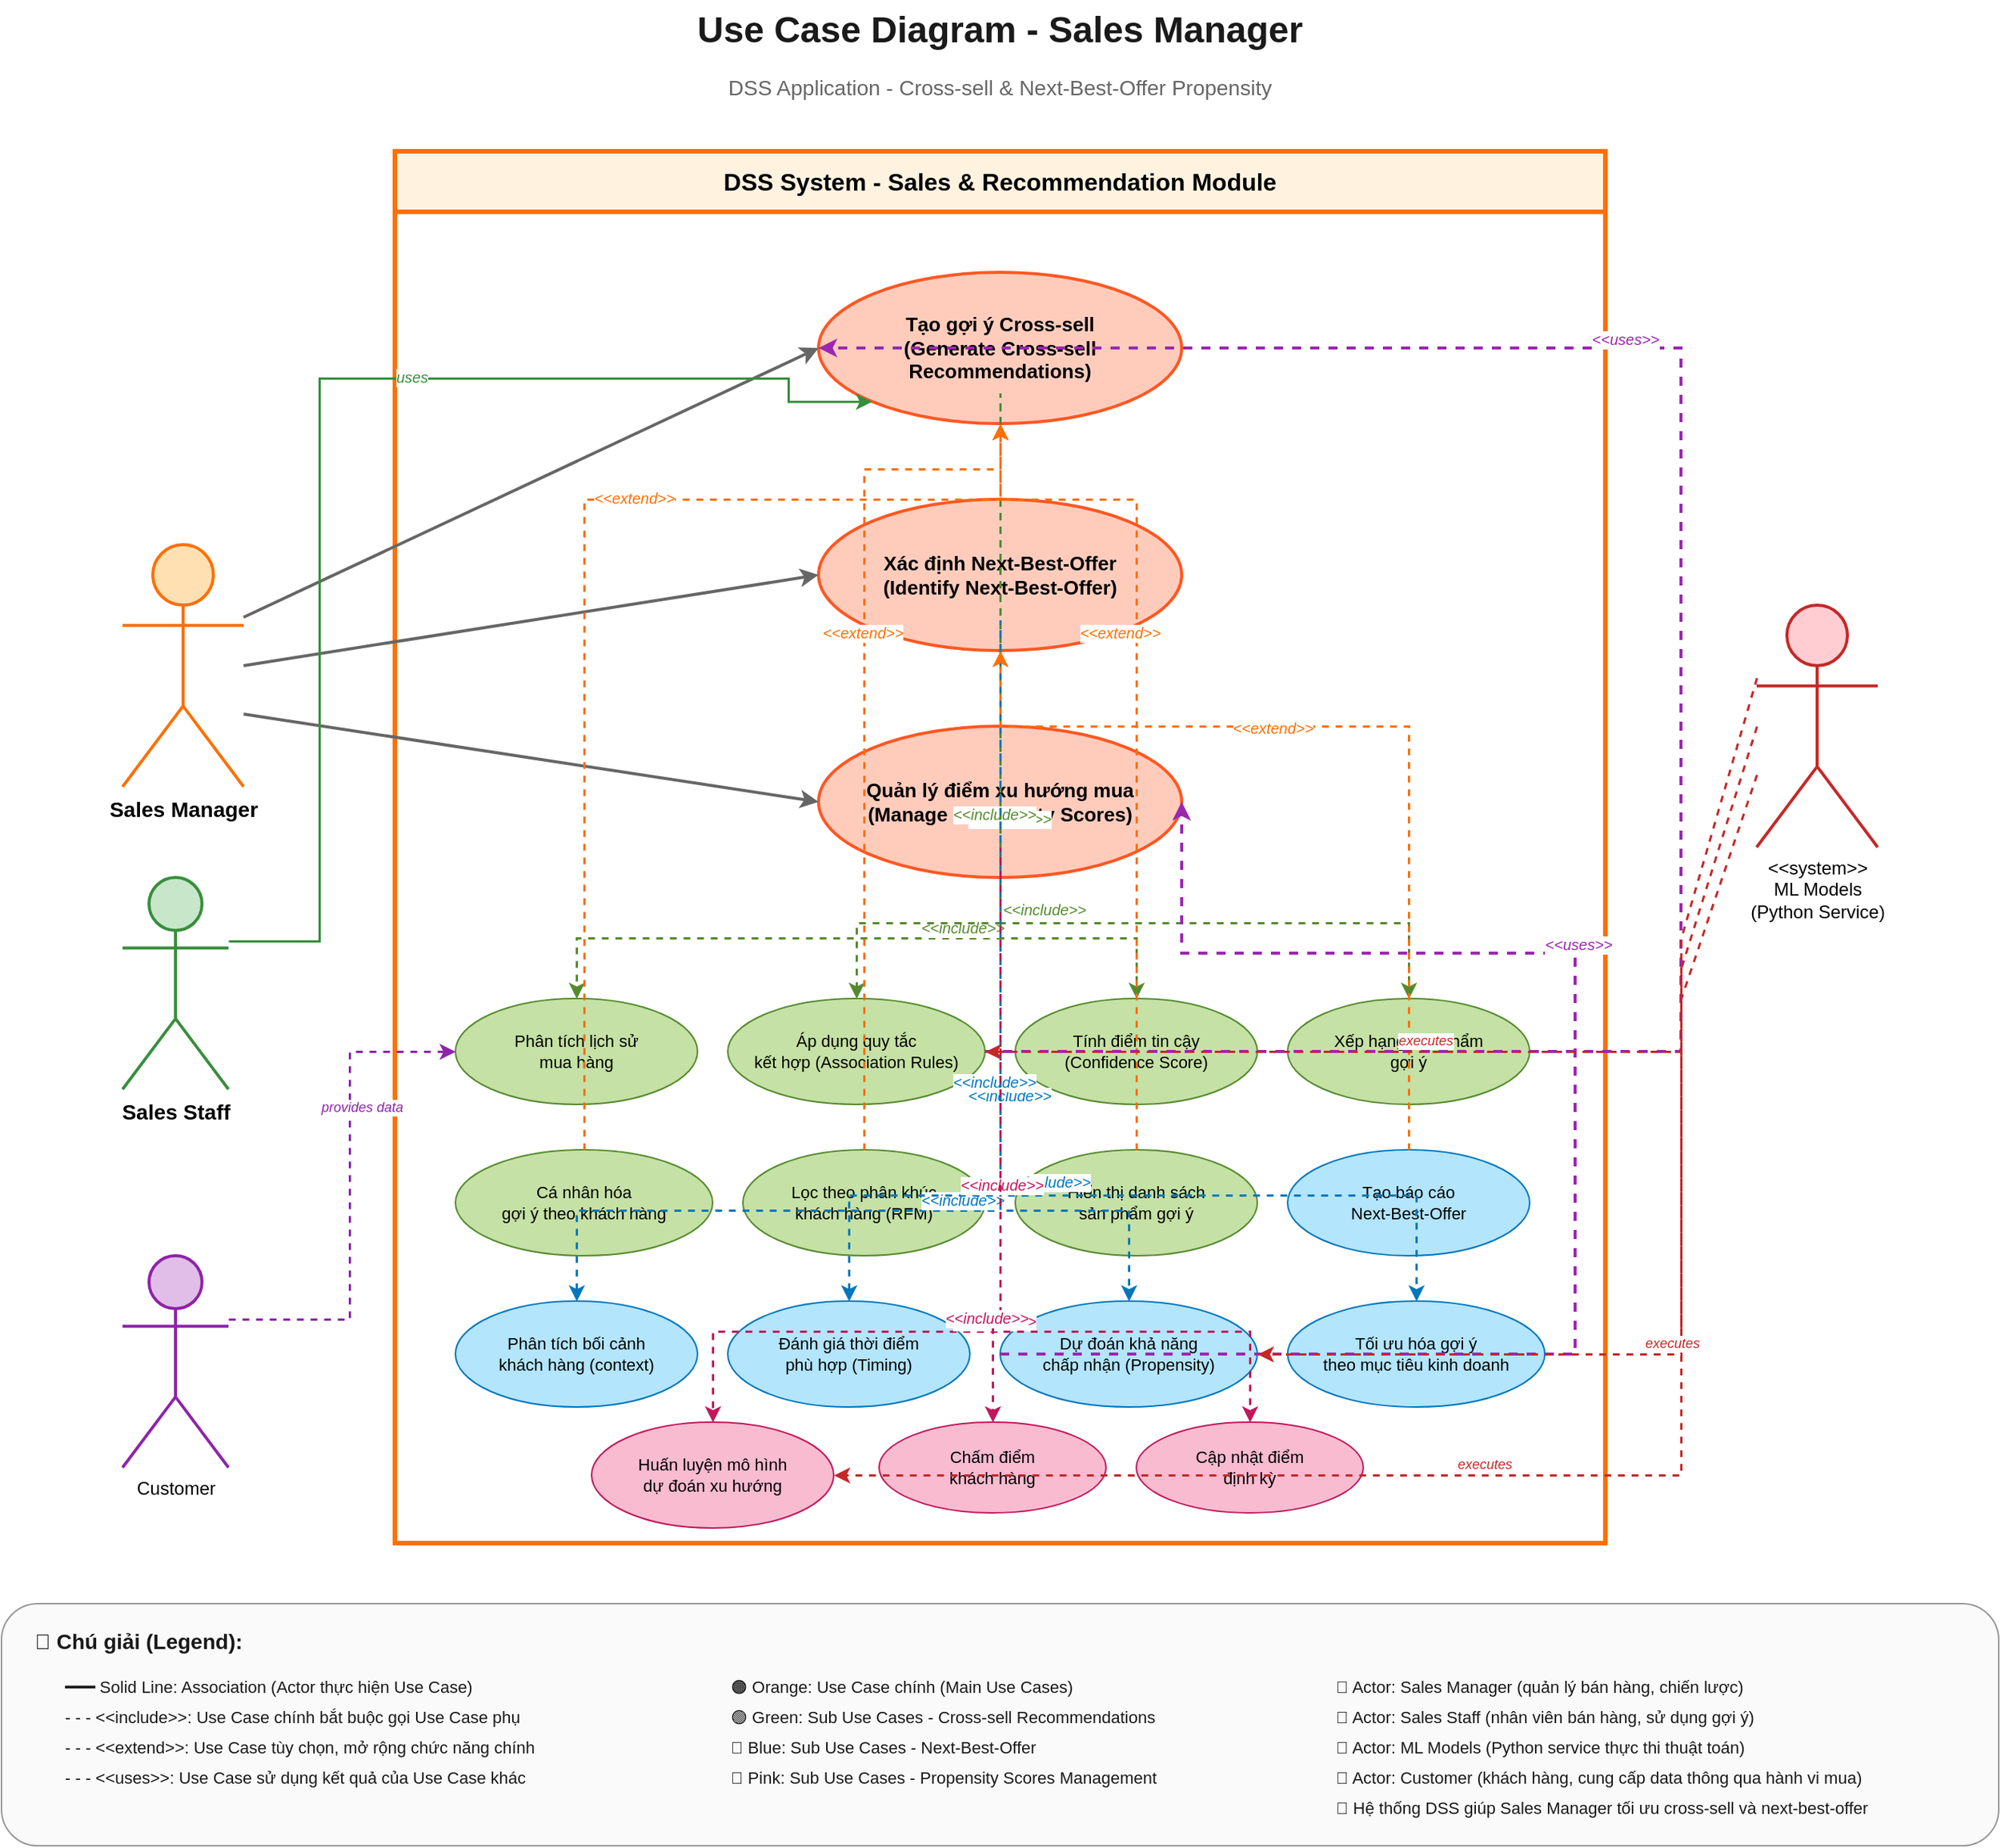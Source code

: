 <mxfile version="22.1.11" type="device">
  <diagram name="Sales Manager Use Case Diagram" id="usecase-diagram">
    <mxGraphModel dx="1422" dy="794" grid="1" gridSize="10" guides="1" tooltips="1" connect="1" arrows="1" fold="1" page="1" pageScale="1" pageWidth="1400" pageHeight="1100" math="0" shadow="0">
      <root>
        <mxCell id="0" />
        <mxCell id="1" parent="0" />
        
        <!-- Title -->
        <mxCell id="title" value="Use Case Diagram - Sales Manager" style="text;html=1;strokeColor=none;fillColor=none;align=center;verticalAlign=middle;whiteSpace=wrap;rounded=0;fontSize=24;fontStyle=1;fontColor=#1A1A1A;" vertex="1" parent="1">
          <mxGeometry x="400" y="20" width="600" height="40" as="geometry" />
        </mxCell>
        
        <mxCell id="subtitle" value="DSS Application - Cross-sell &amp; Next-Best-Offer Propensity" style="text;html=1;strokeColor=none;fillColor=none;align=center;verticalAlign=middle;whiteSpace=wrap;rounded=0;fontSize=14;fontColor=#666666;" vertex="1" parent="1">
          <mxGeometry x="400" y="65" width="600" height="25" as="geometry" />
        </mxCell>
        
        <!-- System Boundary -->
        <mxCell id="system-boundary" value="DSS System - Sales &amp; Recommendation Module" style="swimlane;whiteSpace=wrap;html=1;fillColor=#FFF3E0;strokeColor=#FF6F00;strokeWidth=3;fontStyle=1;fontSize=16;startSize=40;" vertex="1" parent="1">
          <mxGeometry x="300" y="120" width="800" height="920" as="geometry" />
        </mxCell>
        
        <!-- Main Use Cases -->
        
        <!-- 1. Generate Cross-sell Recommendations -->
        <mxCell id="uc-cross-sell" value="Tạo gợi ý Cross-sell&#xa;(Generate Cross-sell Recommendations)" style="ellipse;whiteSpace=wrap;html=1;fillColor=#FFCCBC;strokeColor=#FF5722;strokeWidth=2;fontSize=13;fontStyle=1;" vertex="1" parent="system-boundary">
          <mxGeometry x="280" y="80" width="240" height="100" as="geometry" />
        </mxCell>
        
        <!-- 2. Identify Next-Best-Offer -->
        <mxCell id="uc-next-best-offer" value="Xác định Next-Best-Offer&#xa;(Identify Next-Best-Offer)" style="ellipse;whiteSpace=wrap;html=1;fillColor=#FFCCBC;strokeColor=#FF5722;strokeWidth=2;fontSize=13;fontStyle=1;" vertex="1" parent="system-boundary">
          <mxGeometry x="280" y="230" width="240" height="100" as="geometry" />
        </mxCell>
        
        <!-- 3. Manage Propensity Scores -->
        <mxCell id="uc-propensity-scores" value="Quản lý điểm xu hướng mua&#xa;(Manage Propensity Scores)" style="ellipse;whiteSpace=wrap;html=1;fillColor=#FFCCBC;strokeColor=#FF5722;strokeWidth=2;fontSize=13;fontStyle=1;" vertex="1" parent="system-boundary">
          <mxGeometry x="280" y="380" width="240" height="100" as="geometry" />
        </mxCell>
        
        <!-- Sub Use Cases for Cross-sell Recommendations -->
        
        <mxCell id="uc-analyze-purchase-history" value="Phân tích lịch sử&#xa;mua hàng" style="ellipse;whiteSpace=wrap;html=1;fillColor=#C5E1A5;strokeColor=#558B2F;fontSize=11;" vertex="1" parent="system-boundary">
          <mxGeometry x="40" y="560" width="160" height="70" as="geometry" />
        </mxCell>
        
        <mxCell id="uc-apply-association-rules" value="Áp dụng quy tắc&#xa;kết hợp (Association Rules)" style="ellipse;whiteSpace=wrap;html=1;fillColor=#C5E1A5;strokeColor=#558B2F;fontSize=11;" vertex="1" parent="system-boundary">
          <mxGeometry x="220" y="560" width="170" height="70" as="geometry" />
        </mxCell>
        
        <mxCell id="uc-calculate-confidence" value="Tính điểm tin cậy&#xa;(Confidence Score)" style="ellipse;whiteSpace=wrap;html=1;fillColor=#C5E1A5;strokeColor=#558B2F;fontSize=11;" vertex="1" parent="system-boundary">
          <mxGeometry x="410" y="560" width="160" height="70" as="geometry" />
        </mxCell>
        
        <mxCell id="uc-rank-products" value="Xếp hạng sản phẩm&#xa;gợi ý" style="ellipse;whiteSpace=wrap;html=1;fillColor=#C5E1A5;strokeColor=#558B2F;fontSize=11;" vertex="1" parent="system-boundary">
          <mxGeometry x="590" y="560" width="160" height="70" as="geometry" />
        </mxCell>
        
        <mxCell id="uc-personalize-offers" value="Cá nhân hóa&#xa;gợi ý theo khách hàng" style="ellipse;whiteSpace=wrap;html=1;fillColor=#C5E1A5;strokeColor=#558B2F;fontSize=11;" vertex="1" parent="system-boundary">
          <mxGeometry x="40" y="660" width="170" height="70" as="geometry" />
        </mxCell>
        
        <mxCell id="uc-filter-by-segment" value="Lọc theo phân khúc&#xa;khách hàng (RFM)" style="ellipse;whiteSpace=wrap;html=1;fillColor=#C5E1A5;strokeColor=#558B2F;fontSize=11;" vertex="1" parent="system-boundary">
          <mxGeometry x="230" y="660" width="160" height="70" as="geometry" />
        </mxCell>
        
        <mxCell id="uc-display-recommendations" value="Hiển thị danh sách&#xa;sản phẩm gợi ý" style="ellipse;whiteSpace=wrap;html=1;fillColor=#C5E1A5;strokeColor=#558B2F;fontSize=11;" vertex="1" parent="system-boundary">
          <mxGeometry x="410" y="660" width="160" height="70" as="geometry" />
        </mxCell>
        
        <!-- Sub Use Cases for Next-Best-Offer -->
        
        <mxCell id="uc-analyze-customer-context" value="Phân tích bối cảnh&#xa;khách hàng (context)" style="ellipse;whiteSpace=wrap;html=1;fillColor=#B3E5FC;strokeColor=#0277BD;fontSize=11;" vertex="1" parent="system-boundary">
          <mxGeometry x="40" y="760" width="160" height="70" as="geometry" />
        </mxCell>
        
        <mxCell id="uc-evaluate-timing" value="Đánh giá thời điểm&#xa;phù hợp (Timing)" style="ellipse;whiteSpace=wrap;html=1;fillColor=#B3E5FC;strokeColor=#0277BD;fontSize=11;" vertex="1" parent="system-boundary">
          <mxGeometry x="220" y="760" width="160" height="70" as="geometry" />
        </mxCell>
        
        <mxCell id="uc-predict-acceptance" value="Dự đoán khả năng&#xa;chấp nhận (Propensity)" style="ellipse;whiteSpace=wrap;html=1;fillColor=#B3E5FC;strokeColor=#0277BD;fontSize=11;" vertex="1" parent="system-boundary">
          <mxGeometry x="400" y="760" width="170" height="70" as="geometry" />
        </mxCell>
        
        <mxCell id="uc-optimize-offer" value="Tối ưu hóa gợi ý&#xa;theo mục tiêu kinh doanh" style="ellipse;whiteSpace=wrap;html=1;fillColor=#B3E5FC;strokeColor=#0277BD;fontSize=11;" vertex="1" parent="system-boundary">
          <mxGeometry x="590" y="760" width="170" height="70" as="geometry" />
        </mxCell>
        
        <mxCell id="uc-generate-nbo-report" value="Tạo báo cáo&#xa;Next-Best-Offer" style="ellipse;whiteSpace=wrap;html=1;fillColor=#B3E5FC;strokeColor=#0277BD;fontSize=11;" vertex="1" parent="system-boundary">
          <mxGeometry x="590" y="660" width="160" height="70" as="geometry" />
        </mxCell>
        
        <!-- Sub Use Cases for Propensity Scores -->
        
        <mxCell id="uc-train-propensity-model" value="Huấn luyện mô hình&#xa;dự đoán xu hướng" style="ellipse;whiteSpace=wrap;html=1;fillColor=#F8BBD0;strokeColor=#C2185B;fontSize=11;" vertex="1" parent="system-boundary">
          <mxGeometry x="130" y="840" width="160" height="70" as="geometry" />
        </mxCell>
        
        <mxCell id="uc-score-customers" value="Chấm điểm&#xa;khách hàng" style="ellipse;whiteSpace=wrap;html=1;fillColor=#F8BBD0;strokeColor=#C2185B;fontSize=11;" vertex="1" parent="system-boundary">
          <mxGeometry x="320" y="840" width="150" height="60" as="geometry" />
        </mxCell>
        
        <mxCell id="uc-update-scores" value="Cập nhật điểm&#xa;định kỳ" style="ellipse;whiteSpace=wrap;html=1;fillColor=#F8BBD0;strokeColor=#C2185B;fontSize=11;" vertex="1" parent="system-boundary">
          <mxGeometry x="490" y="840" width="150" height="60" as="geometry" />
        </mxCell>
        
        <!-- Actor: Sales Manager -->
        <mxCell id="actor-sales" value="Sales Manager" style="shape=umlActor;verticalLabelPosition=bottom;verticalAlign=top;html=1;outlineConnect=0;fillColor=#FFE0B2;strokeColor=#FF6F00;strokeWidth=2;fontSize=14;fontStyle=1;" vertex="1" parent="1">
          <mxGeometry x="120" y="380" width="80" height="160" as="geometry" />
        </mxCell>
        
        <!-- Actor: Sales Staff -->
        <mxCell id="actor-staff" value="Sales Staff" style="shape=umlActor;verticalLabelPosition=bottom;verticalAlign=top;html=1;outlineConnect=0;fillColor=#C8E6C9;strokeColor=#388E3C;strokeWidth=2;fontSize=14;fontStyle=1;" vertex="1" parent="1">
          <mxGeometry x="120" y="600" width="70" height="140" as="geometry" />
        </mxCell>
        
        <!-- Actor: System (ML Models) -->
        <mxCell id="actor-system" value="&amp;lt;&amp;lt;system&amp;gt;&amp;gt;&#xa;ML Models&#xa;(Python Service)" style="shape=umlActor;verticalLabelPosition=bottom;verticalAlign=top;html=1;outlineConnect=0;fillColor=#FFCDD2;strokeColor=#C62828;strokeWidth=2;fontSize=12;fontStyle=0;" vertex="1" parent="1">
          <mxGeometry x="1200" y="420" width="80" height="160" as="geometry" />
        </mxCell>
        
        <!-- Actor: Customer -->
        <mxCell id="actor-customer" value="Customer" style="shape=umlActor;verticalLabelPosition=bottom;verticalAlign=top;html=1;outlineConnect=0;fillColor=#E1BEE7;strokeColor=#8E24AA;strokeWidth=2;fontSize=12;fontStyle=0;" vertex="1" parent="1">
          <mxGeometry x="120" y="850" width="70" height="140" as="geometry" />
        </mxCell>
        
        <!-- Associations from Sales Manager to Main Use Cases -->
        
        <mxCell id="assoc-1" style="edgeStyle=none;rounded=0;orthogonalLoop=1;jettySize=auto;html=1;exitX=1;exitY=0.3;exitDx=0;exitDy=0;exitPerimeter=0;entryX=0;entryY=0.5;entryDx=0;entryDy=0;strokeWidth=2;strokeColor=#666666;" edge="1" parent="1" source="actor-sales" target="uc-cross-sell">
          <mxGeometry relative="1" as="geometry" />
        </mxCell>
        
        <mxCell id="assoc-2" style="edgeStyle=none;rounded=0;orthogonalLoop=1;jettySize=auto;html=1;exitX=1;exitY=0.5;exitDx=0;exitDy=0;exitPerimeter=0;entryX=0;entryY=0.5;entryDx=0;entryDy=0;strokeWidth=2;strokeColor=#666666;" edge="1" parent="1" source="actor-sales" target="uc-next-best-offer">
          <mxGeometry relative="1" as="geometry" />
        </mxCell>
        
        <mxCell id="assoc-3" style="edgeStyle=none;rounded=0;orthogonalLoop=1;jettySize=auto;html=1;exitX=1;exitY=0.7;exitDx=0;exitDy=0;exitPerimeter=0;entryX=0;entryY=0.5;entryDx=0;entryDy=0;strokeWidth=2;strokeColor=#666666;" edge="1" parent="1" source="actor-sales" target="uc-propensity-scores">
          <mxGeometry relative="1" as="geometry" />
        </mxCell>
        
        <!-- Associations from Sales Staff to Cross-sell -->
        
        <mxCell id="assoc-staff-1" style="edgeStyle=orthogonalEdgeStyle;rounded=0;orthogonalLoop=1;jettySize=auto;html=1;exitX=1;exitY=0.3;exitDx=0;exitDy=0;exitPerimeter=0;entryX=0;entryY=1;entryDx=0;entryDy=0;strokeWidth=1.5;strokeColor=#388E3C;" edge="1" parent="1" source="actor-staff" target="uc-cross-sell">
          <mxGeometry relative="1" as="geometry">
            <Array as="points">
              <mxPoint x="250" y="642" />
              <mxPoint x="250" y="270" />
              <mxPoint x="560" y="270" />
            </Array>
          </mxGeometry>
        </mxCell>
        <mxCell id="assoc-staff-1-label" value="uses" style="edgeLabel;html=1;align=center;verticalAlign=middle;resizable=0;points=[];fontSize=10;fontColor=#388E3C;fontStyle=2;backgroundColor=#FFFFFF;" vertex="1" connectable="0" parent="assoc-staff-1">
          <mxGeometry x="0.2" y="1" relative="1" as="geometry">
            <mxPoint x="5" as="offset" />
          </mxGeometry>
        </mxCell>
        
        <!-- Include relationships for Cross-sell -->
        
        <mxCell id="include-1" style="edgeStyle=orthogonalEdgeStyle;rounded=0;orthogonalLoop=1;jettySize=auto;html=1;dashed=1;strokeWidth=1.5;strokeColor=#558B2F;entryX=0.5;entryY=0;entryDx=0;entryDy=0;exitX=0.5;exitY=1;exitDx=0;exitDy=0;" edge="1" parent="1" source="uc-cross-sell" target="uc-analyze-purchase-history">
          <mxGeometry relative="1" as="geometry">
            <Array as="points">
              <mxPoint x="700" y="280" />
              <mxPoint x="700" y="640" />
              <mxPoint x="420" y="640" />
            </Array>
          </mxGeometry>
        </mxCell>
        <mxCell id="include-1-label" value="&amp;lt;&amp;lt;include&amp;gt;&amp;gt;" style="edgeLabel;html=1;align=center;verticalAlign=middle;resizable=0;points=[];fontSize=10;fontColor=#558B2F;fontStyle=2;backgroundColor=#FFFFFF;" vertex="1" connectable="0" parent="include-1">
          <mxGeometry x="0.2" y="1" relative="1" as="geometry">
            <mxPoint x="15" y="-8" as="offset" />
          </mxGeometry>
        </mxCell>
        
        <mxCell id="include-2" style="edgeStyle=orthogonalEdgeStyle;rounded=0;orthogonalLoop=1;jettySize=auto;html=1;dashed=1;strokeWidth=1.5;strokeColor=#558B2F;entryX=0.5;entryY=0;entryDx=0;entryDy=0;exitX=0.5;exitY=1;exitDx=0;exitDy=0;" edge="1" parent="1" source="uc-cross-sell" target="uc-apply-association-rules">
          <mxGeometry relative="1" as="geometry">
            <Array as="points">
              <mxPoint x="700" y="280" />
              <mxPoint x="700" y="630" />
              <mxPoint x="605" y="630" />
            </Array>
          </mxGeometry>
        </mxCell>
        <mxCell id="include-2-label" value="&amp;lt;&amp;lt;include&amp;gt;&amp;gt;" style="edgeLabel;html=1;align=center;verticalAlign=middle;resizable=0;points=[];fontSize=10;fontColor=#558B2F;fontStyle=2;backgroundColor=#FFFFFF;" vertex="1" connectable="0" parent="include-2">
          <mxGeometry x="0.2" y="1" relative="1" as="geometry">
            <mxPoint x="5" y="-8" as="offset" />
          </mxGeometry>
        </mxCell>
        
        <mxCell id="include-3" style="edgeStyle=orthogonalEdgeStyle;rounded=0;orthogonalLoop=1;jettySize=auto;html=1;dashed=1;strokeWidth=1.5;strokeColor=#558B2F;entryX=0.5;entryY=0;entryDx=0;entryDy=0;exitX=0.5;exitY=1;exitDx=0;exitDy=0;" edge="1" parent="1" source="uc-cross-sell" target="uc-calculate-confidence">
          <mxGeometry relative="1" as="geometry">
            <Array as="points">
              <mxPoint x="700" y="280" />
              <mxPoint x="700" y="640" />
              <mxPoint x="790" y="640" />
            </Array>
          </mxGeometry>
        </mxCell>
        <mxCell id="include-3-label" value="&amp;lt;&amp;lt;include&amp;gt;&amp;gt;" style="edgeLabel;html=1;align=center;verticalAlign=middle;resizable=0;points=[];fontSize=10;fontColor=#558B2F;fontStyle=2;backgroundColor=#FFFFFF;" vertex="1" connectable="0" parent="include-3">
          <mxGeometry x="0.2" y="1" relative="1" as="geometry">
            <mxPoint x="-5" y="-8" as="offset" />
          </mxGeometry>
        </mxCell>
        
        <mxCell id="include-4" style="edgeStyle=orthogonalEdgeStyle;rounded=0;orthogonalLoop=1;jettySize=auto;html=1;dashed=1;strokeWidth=1.5;strokeColor=#558B2F;entryX=0.5;entryY=0;entryDx=0;entryDy=0;exitX=0.5;exitY=1;exitDx=0;exitDy=0;" edge="1" parent="1" source="uc-cross-sell" target="uc-rank-products">
          <mxGeometry relative="1" as="geometry">
            <Array as="points">
              <mxPoint x="700" y="280" />
              <mxPoint x="700" y="630" />
              <mxPoint x="970" y="630" />
            </Array>
          </mxGeometry>
        </mxCell>
        <mxCell id="include-4-label" value="&amp;lt;&amp;lt;include&amp;gt;&amp;gt;" style="edgeLabel;html=1;align=center;verticalAlign=middle;resizable=0;points=[];fontSize=10;fontColor=#558B2F;fontStyle=2;backgroundColor=#FFFFFF;" vertex="1" connectable="0" parent="include-4">
          <mxGeometry x="0.2" y="1" relative="1" as="geometry">
            <mxPoint x="-15" y="-8" as="offset" />
          </mxGeometry>
        </mxCell>
        
        <!-- Extend relationships for Cross-sell -->
        
        <mxCell id="extend-1" style="edgeStyle=orthogonalEdgeStyle;rounded=0;orthogonalLoop=1;jettySize=auto;html=1;dashed=1;strokeWidth=1.5;strokeColor=#FF6F00;entryX=0.5;entryY=1;entryDx=0;entryDy=0;exitX=0.5;exitY=0;exitDx=0;exitDy=0;" edge="1" parent="1" source="uc-personalize-offers" target="uc-cross-sell">
          <mxGeometry relative="1" as="geometry">
            <Array as="points">
              <mxPoint x="425" y="740" />
              <mxPoint x="425" y="350" />
              <mxPoint x="700" y="350" />
            </Array>
          </mxGeometry>
        </mxCell>
        <mxCell id="extend-1-label" value="&amp;lt;&amp;lt;extend&amp;gt;&amp;gt;" style="edgeLabel;html=1;align=center;verticalAlign=middle;resizable=0;points=[];fontSize=10;fontColor=#FF6F00;fontStyle=2;backgroundColor=#FFFFFF;" vertex="1" connectable="0" parent="extend-1">
          <mxGeometry x="0.2" y="1" relative="1" as="geometry">
            <mxPoint x="10" as="offset" />
          </mxGeometry>
        </mxCell>
        
        <mxCell id="extend-2" style="edgeStyle=orthogonalEdgeStyle;rounded=0;orthogonalLoop=1;jettySize=auto;html=1;dashed=1;strokeWidth=1.5;strokeColor=#FF6F00;entryX=0.5;entryY=1;entryDx=0;entryDy=0;exitX=0.5;exitY=0;exitDx=0;exitDy=0;" edge="1" parent="1" source="uc-filter-by-segment" target="uc-cross-sell">
          <mxGeometry relative="1" as="geometry">
            <Array as="points">
              <mxPoint x="610" y="740" />
              <mxPoint x="610" y="330" />
              <mxPoint x="700" y="330" />
            </Array>
          </mxGeometry>
        </mxCell>
        <mxCell id="extend-2-label" value="&amp;lt;&amp;lt;extend&amp;gt;&amp;gt;" style="edgeLabel;html=1;align=center;verticalAlign=middle;resizable=0;points=[];fontSize=10;fontColor=#FF6F00;fontStyle=2;backgroundColor=#FFFFFF;" vertex="1" connectable="0" parent="extend-2">
          <mxGeometry x="0.2" y="1" relative="1" as="geometry">
            <mxPoint as="offset" />
          </mxGeometry>
        </mxCell>
        
        <mxCell id="extend-3" style="edgeStyle=orthogonalEdgeStyle;rounded=0;orthogonalLoop=1;jettySize=auto;html=1;dashed=1;strokeWidth=1.5;strokeColor=#FF6F00;entryX=0.5;entryY=1;entryDx=0;entryDy=0;exitX=0.5;exitY=0;exitDx=0;exitDy=0;" edge="1" parent="1" source="uc-display-recommendations" target="uc-cross-sell">
          <mxGeometry relative="1" as="geometry">
            <Array as="points">
              <mxPoint x="790" y="740" />
              <mxPoint x="790" y="350" />
              <mxPoint x="700" y="350" />
            </Array>
          </mxGeometry>
        </mxCell>
        <mxCell id="extend-3-label" value="&amp;lt;&amp;lt;extend&amp;gt;&amp;gt;" style="edgeLabel;html=1;align=center;verticalAlign=middle;resizable=0;points=[];fontSize=10;fontColor=#FF6F00;fontStyle=2;backgroundColor=#FFFFFF;" vertex="1" connectable="0" parent="extend-3">
          <mxGeometry x="0.2" y="1" relative="1" as="geometry">
            <mxPoint x="-10" as="offset" />
          </mxGeometry>
        </mxCell>
        
        <!-- Include relationships for Next-Best-Offer -->
        
        <mxCell id="include-5" style="edgeStyle=orthogonalEdgeStyle;rounded=0;orthogonalLoop=1;jettySize=auto;html=1;dashed=1;strokeWidth=1.5;strokeColor=#0277BD;entryX=0.5;entryY=0;entryDx=0;entryDy=0;exitX=0.5;exitY=1;exitDx=0;exitDy=0;" edge="1" parent="1" source="uc-next-best-offer" target="uc-analyze-customer-context">
          <mxGeometry relative="1" as="geometry">
            <Array as="points">
              <mxPoint x="700" y="430" />
              <mxPoint x="700" y="820" />
              <mxPoint x="420" y="820" />
            </Array>
          </mxGeometry>
        </mxCell>
        <mxCell id="include-5-label" value="&amp;lt;&amp;lt;include&amp;gt;&amp;gt;" style="edgeLabel;html=1;align=center;verticalAlign=middle;resizable=0;points=[];fontSize=10;fontColor=#0277BD;fontStyle=2;backgroundColor=#FFFFFF;" vertex="1" connectable="0" parent="include-5">
          <mxGeometry x="0.2" y="1" relative="1" as="geometry">
            <mxPoint x="15" y="-8" as="offset" />
          </mxGeometry>
        </mxCell>
        
        <mxCell id="include-6" style="edgeStyle=orthogonalEdgeStyle;rounded=0;orthogonalLoop=1;jettySize=auto;html=1;dashed=1;strokeWidth=1.5;strokeColor=#0277BD;entryX=0.5;entryY=0;entryDx=0;entryDy=0;exitX=0.5;exitY=1;exitDx=0;exitDy=0;" edge="1" parent="1" source="uc-next-best-offer" target="uc-evaluate-timing">
          <mxGeometry relative="1" as="geometry">
            <Array as="points">
              <mxPoint x="700" y="430" />
              <mxPoint x="700" y="810" />
              <mxPoint x="600" y="810" />
            </Array>
          </mxGeometry>
        </mxCell>
        <mxCell id="include-6-label" value="&amp;lt;&amp;lt;include&amp;gt;&amp;gt;" style="edgeLabel;html=1;align=center;verticalAlign=middle;resizable=0;points=[];fontSize=10;fontColor=#0277BD;fontStyle=2;backgroundColor=#FFFFFF;" vertex="1" connectable="0" parent="include-6">
          <mxGeometry x="0.2" y="1" relative="1" as="geometry">
            <mxPoint x="5" y="-8" as="offset" />
          </mxGeometry>
        </mxCell>
        
        <mxCell id="include-7" style="edgeStyle=orthogonalEdgeStyle;rounded=0;orthogonalLoop=1;jettySize=auto;html=1;dashed=1;strokeWidth=1.5;strokeColor=#0277BD;entryX=0.5;entryY=0;entryDx=0;entryDy=0;exitX=0.5;exitY=1;exitDx=0;exitDy=0;" edge="1" parent="1" source="uc-next-best-offer" target="uc-predict-acceptance">
          <mxGeometry relative="1" as="geometry">
            <Array as="points">
              <mxPoint x="700" y="430" />
              <mxPoint x="700" y="820" />
              <mxPoint x="785" y="820" />
            </Array>
          </mxGeometry>
        </mxCell>
        <mxCell id="include-7-label" value="&amp;lt;&amp;lt;include&amp;gt;&amp;gt;" style="edgeLabel;html=1;align=center;verticalAlign=middle;resizable=0;points=[];fontSize=10;fontColor=#0277BD;fontStyle=2;backgroundColor=#FFFFFF;" vertex="1" connectable="0" parent="include-7">
          <mxGeometry x="0.2" y="1" relative="1" as="geometry">
            <mxPoint x="-5" y="-8" as="offset" />
          </mxGeometry>
        </mxCell>
        
        <mxCell id="include-8" style="edgeStyle=orthogonalEdgeStyle;rounded=0;orthogonalLoop=1;jettySize=auto;html=1;dashed=1;strokeWidth=1.5;strokeColor=#0277BD;entryX=0.5;entryY=0;entryDx=0;entryDy=0;exitX=0.5;exitY=1;exitDx=0;exitDy=0;" edge="1" parent="1" source="uc-next-best-offer" target="uc-optimize-offer">
          <mxGeometry relative="1" as="geometry">
            <Array as="points">
              <mxPoint x="700" y="430" />
              <mxPoint x="700" y="810" />
              <mxPoint x="975" y="810" />
            </Array>
          </mxGeometry>
        </mxCell>
        <mxCell id="include-8-label" value="&amp;lt;&amp;lt;include&amp;gt;&amp;gt;" style="edgeLabel;html=1;align=center;verticalAlign=middle;resizable=0;points=[];fontSize=10;fontColor=#0277BD;fontStyle=2;backgroundColor=#FFFFFF;" vertex="1" connectable="0" parent="include-8">
          <mxGeometry x="0.2" y="1" relative="1" as="geometry">
            <mxPoint x="-15" y="-8" as="offset" />
          </mxGeometry>
        </mxCell>
        
        <!-- Extend relationship for Next-Best-Offer -->
        
        <mxCell id="extend-4" style="edgeStyle=orthogonalEdgeStyle;rounded=0;orthogonalLoop=1;jettySize=auto;html=1;dashed=1;strokeWidth=1.5;strokeColor=#FF6F00;entryX=0.5;entryY=1;entryDx=0;entryDy=0;exitX=0.5;exitY=0;exitDx=0;exitDy=0;" edge="1" parent="1" source="uc-generate-nbo-report" target="uc-next-best-offer">
          <mxGeometry relative="1" as="geometry">
            <Array as="points">
              <mxPoint x="970" y="740" />
              <mxPoint x="970" y="500" />
              <mxPoint x="700" y="500" />
            </Array>
          </mxGeometry>
        </mxCell>
        <mxCell id="extend-4-label" value="&amp;lt;&amp;lt;extend&amp;gt;&amp;gt;" style="edgeLabel;html=1;align=center;verticalAlign=middle;resizable=0;points=[];fontSize=10;fontColor=#FF6F00;fontStyle=2;backgroundColor=#FFFFFF;" vertex="1" connectable="0" parent="extend-4">
          <mxGeometry x="0.2" y="1" relative="1" as="geometry">
            <mxPoint x="-10" as="offset" />
          </mxGeometry>
        </mxCell>
        
        <!-- Include relationships for Propensity Scores -->
        
        <mxCell id="include-9" style="edgeStyle=orthogonalEdgeStyle;rounded=0;orthogonalLoop=1;jettySize=auto;html=1;dashed=1;strokeWidth=1.5;strokeColor=#C2185B;entryX=0.5;entryY=0;entryDx=0;entryDy=0;exitX=0.5;exitY=1;exitDx=0;exitDy=0;" edge="1" parent="1" source="uc-propensity-scores" target="uc-train-propensity-model">
          <mxGeometry relative="1" as="geometry">
            <Array as="points">
              <mxPoint x="700" y="580" />
              <mxPoint x="700" y="900" />
              <mxPoint x="510" y="900" />
            </Array>
          </mxGeometry>
        </mxCell>
        <mxCell id="include-9-label" value="&amp;lt;&amp;lt;include&amp;gt;&amp;gt;" style="edgeLabel;html=1;align=center;verticalAlign=middle;resizable=0;points=[];fontSize=10;fontColor=#C2185B;fontStyle=2;backgroundColor=#FFFFFF;" vertex="1" connectable="0" parent="include-9">
          <mxGeometry x="0.2" y="1" relative="1" as="geometry">
            <mxPoint x="10" y="-8" as="offset" />
          </mxGeometry>
        </mxCell>
        
        <mxCell id="include-10" style="edgeStyle=orthogonalEdgeStyle;rounded=0;orthogonalLoop=1;jettySize=auto;html=1;dashed=1;strokeWidth=1.5;strokeColor=#C2185B;entryX=0.5;entryY=0;entryDx=0;entryDy=0;exitX=0.5;exitY=1;exitDx=0;exitDy=0;" edge="1" parent="1" source="uc-propensity-scores" target="uc-score-customers">
          <mxGeometry relative="1" as="geometry">
            <Array as="points">
              <mxPoint x="700" y="580" />
              <mxPoint x="700" y="890" />
              <mxPoint x="695" y="890" />
            </Array>
          </mxGeometry>
        </mxCell>
        <mxCell id="include-10-label" value="&amp;lt;&amp;lt;include&amp;gt;&amp;gt;" style="edgeLabel;html=1;align=center;verticalAlign=middle;resizable=0;points=[];fontSize=10;fontColor=#C2185B;fontStyle=2;backgroundColor=#FFFFFF;" vertex="1" connectable="0" parent="include-10">
          <mxGeometry x="0.2" y="1" relative="1" as="geometry">
            <mxPoint as="offset" />
          </mxGeometry>
        </mxCell>
        
        <mxCell id="include-11" style="edgeStyle=orthogonalEdgeStyle;rounded=0;orthogonalLoop=1;jettySize=auto;html=1;dashed=1;strokeWidth=1.5;strokeColor=#C2185B;entryX=0.5;entryY=0;entryDx=0;entryDy=0;exitX=0.5;exitY=1;exitDx=0;exitDy=0;" edge="1" parent="1" source="uc-propensity-scores" target="uc-update-scores">
          <mxGeometry relative="1" as="geometry">
            <Array as="points">
              <mxPoint x="700" y="580" />
              <mxPoint x="700" y="900" />
              <mxPoint x="865" y="900" />
            </Array>
          </mxGeometry>
        </mxCell>
        <mxCell id="include-11-label" value="&amp;lt;&amp;lt;include&amp;gt;&amp;gt;" style="edgeLabel;html=1;align=center;verticalAlign=middle;resizable=0;points=[];fontSize=10;fontColor=#C2185B;fontStyle=2;backgroundColor=#FFFFFF;" vertex="1" connectable="0" parent="include-11">
          <mxGeometry x="0.2" y="1" relative="1" as="geometry">
            <mxPoint x="-10" y="-8" as="offset" />
          </mxGeometry>
        </mxCell>
        
        <!-- Dependency: Propensity Scores used by Next-Best-Offer -->
        
        <mxCell id="dep-1" style="edgeStyle=orthogonalEdgeStyle;rounded=0;orthogonalLoop=1;jettySize=auto;html=1;dashed=1;strokeWidth=2;strokeColor=#9C27B0;entryX=1;entryY=0.5;entryDx=0;entryDy=0;exitX=0;exitY=0.5;exitDx=0;exitDy=0;" edge="1" parent="1" source="uc-predict-acceptance" target="uc-propensity-scores">
          <mxGeometry relative="1" as="geometry">
            <Array as="points">
              <mxPoint x="1080" y="915" />
              <mxPoint x="1080" y="650" />
            </Array>
          </mxGeometry>
        </mxCell>
        <mxCell id="dep-1-label" value="&amp;lt;&amp;lt;uses&amp;gt;&amp;gt;" style="edgeLabel;html=1;align=center;verticalAlign=middle;resizable=0;points=[];fontSize=10;fontColor=#9C27B0;fontStyle=2;backgroundColor=#FFFFFF;" vertex="1" connectable="0" parent="dep-1">
          <mxGeometry x="0.3" y="2" relative="1" as="geometry">
            <mxPoint x="10" y="-8" as="offset" />
          </mxGeometry>
        </mxCell>
        
        <!-- Dependency: Cross-sell uses Association Rules from Marketing -->
        
        <mxCell id="dep-2" style="edgeStyle=orthogonalEdgeStyle;rounded=0;orthogonalLoop=1;jettySize=auto;html=1;dashed=1;strokeWidth=2;strokeColor=#9C27B0;entryX=0;entryY=0.5;entryDx=0;entryDy=0;exitX=1;exitY=0.5;exitDx=0;exitDy=0;" edge="1" parent="1" source="uc-apply-association-rules" target="uc-cross-sell">
          <mxGeometry relative="1" as="geometry">
            <Array as="points">
              <mxPoint x="1150" y="715" />
              <mxPoint x="1150" y="250" />
            </Array>
          </mxGeometry>
        </mxCell>
        <mxCell id="dep-2-label" value="&amp;lt;&amp;lt;uses&amp;gt;&amp;gt;" style="edgeLabel;html=1;align=center;verticalAlign=middle;resizable=0;points=[];fontSize=10;fontColor=#9C27B0;fontStyle=2;backgroundColor=#FFFFFF;" vertex="1" connectable="0" parent="dep-2">
          <mxGeometry x="0.3" y="2" relative="1" as="geometry">
            <mxPoint x="10" y="-8" as="offset" />
          </mxGeometry>
        </mxCell>
        
        <!-- Associations from ML System to algorithmic use cases -->
        
        <mxCell id="assoc-system-1" style="edgeStyle=none;rounded=0;orthogonalLoop=1;jettySize=auto;html=1;exitX=0;exitY=0.3;exitDx=0;exitDy=0;exitPerimeter=0;entryX=1;entryY=0.5;entryDx=0;entryDy=0;strokeWidth=1.5;strokeColor=#C62828;dashed=1;" edge="1" parent="1" source="actor-system" target="uc-apply-association-rules">
          <mxGeometry relative="1" as="geometry">
            <Array as="points">
              <mxPoint x="1150" y="640" />
              <mxPoint x="1150" y="715" />
            </Array>
          </mxGeometry>
        </mxCell>
        <mxCell id="assoc-system-1-label" value="executes" style="edgeLabel;html=1;align=center;verticalAlign=middle;resizable=0;points=[];fontSize=9;fontColor=#C62828;fontStyle=2;backgroundColor=#FFFFFF;" vertex="1" connectable="0" parent="assoc-system-1">
          <mxGeometry x="0.2" y="1" relative="1" as="geometry">
            <mxPoint x="5" y="-8" as="offset" />
          </mxGeometry>
        </mxCell>
        
        <mxCell id="assoc-system-2" style="edgeStyle=none;rounded=0;orthogonalLoop=1;jettySize=auto;html=1;exitX=0;exitY=0.5;exitDx=0;exitDy=0;exitPerimeter=0;entryX=1;entryY=0.5;entryDx=0;entryDy=0;strokeWidth=1.5;strokeColor=#C62828;dashed=1;" edge="1" parent="1" source="actor-system" target="uc-train-propensity-model">
          <mxGeometry relative="1" as="geometry">
            <Array as="points">
              <mxPoint x="1150" y="660" />
              <mxPoint x="1150" y="995" />
            </Array>
          </mxGeometry>
        </mxCell>
        <mxCell id="assoc-system-2-label" value="executes" style="edgeLabel;html=1;align=center;verticalAlign=middle;resizable=0;points=[];fontSize=9;fontColor=#C62828;fontStyle=2;backgroundColor=#FFFFFF;" vertex="1" connectable="0" parent="assoc-system-2">
          <mxGeometry x="0.2" y="1" relative="1" as="geometry">
            <mxPoint x="5" y="-8" as="offset" />
          </mxGeometry>
        </mxCell>
        
        <mxCell id="assoc-system-3" style="edgeStyle=none;rounded=0;orthogonalLoop=1;jettySize=auto;html=1;exitX=0;exitY=0.7;exitDx=0;exitDy=0;exitPerimeter=0;entryX=1;entryY=0.5;entryDx=0;entryDy=0;strokeWidth=1.5;strokeColor=#C62828;dashed=1;" edge="1" parent="1" source="actor-system" target="uc-predict-acceptance">
          <mxGeometry relative="1" as="geometry">
            <Array as="points">
              <mxPoint x="1150" y="680" />
              <mxPoint x="1150" y="915" />
            </Array>
          </mxGeometry>
        </mxCell>
        <mxCell id="assoc-system-3-label" value="executes" style="edgeLabel;html=1;align=center;verticalAlign=middle;resizable=0;points=[];fontSize=9;fontColor=#C62828;fontStyle=2;backgroundColor=#FFFFFF;" vertex="1" connectable="0" parent="assoc-system-3">
          <mxGeometry x="0.2" y="1" relative="1" as="geometry">
            <mxPoint x="5" y="-8" as="offset" />
          </mxGeometry>
        </mxCell>
        
        <!-- Association from Customer (indirect) -->
        
        <mxCell id="assoc-customer" style="edgeStyle=orthogonalEdgeStyle;rounded=0;orthogonalLoop=1;jettySize=auto;html=1;exitX=1;exitY=0.3;exitDx=0;exitDy=0;exitPerimeter=0;entryX=0;entryY=0.5;entryDx=0;entryDy=0;strokeWidth=1.5;strokeColor=#8E24AA;dashed=1;" edge="1" parent="1" source="actor-customer" target="uc-analyze-purchase-history">
          <mxGeometry relative="1" as="geometry">
            <Array as="points">
              <mxPoint x="270" y="892" />
              <mxPoint x="270" y="715" />
            </Array>
          </mxGeometry>
        </mxCell>
        <mxCell id="assoc-customer-label" value="provides data" style="edgeLabel;html=1;align=center;verticalAlign=middle;resizable=0;points=[];fontSize=9;fontColor=#8E24AA;fontStyle=2;backgroundColor=#FFFFFF;" vertex="1" connectable="0" parent="assoc-customer">
          <mxGeometry x="0.3" y="2" relative="1" as="geometry">
            <mxPoint x="10" y="-8" as="offset" />
          </mxGeometry>
        </mxCell>
        
        <!-- Legend -->
        <mxCell id="legend-box" value="" style="rounded=1;whiteSpace=wrap;html=1;fillColor=#FAFAFA;strokeColor=#999999;strokeWidth=1;" vertex="1" parent="1">
          <mxGeometry x="40" y="1080" width="1320" height="160" as="geometry" />
        </mxCell>
        
        <mxCell id="legend-title" value="📖 Chú giải (Legend):" style="text;html=1;strokeColor=none;fillColor=none;align=left;verticalAlign=middle;whiteSpace=wrap;rounded=0;fontSize=14;fontStyle=1;fontColor=#1A1A1A;" vertex="1" parent="1">
          <mxGeometry x="60" y="1090" width="150" height="30" as="geometry" />
        </mxCell>
        
        <mxCell id="legend-1" value="━━━ Solid Line: Association (Actor thực hiện Use Case)" style="text;html=1;strokeColor=none;fillColor=none;align=left;verticalAlign=middle;whiteSpace=wrap;rounded=0;fontSize=11;fontColor=#1A1A1A;" vertex="1" parent="1">
          <mxGeometry x="80" y="1125" width="400" height="20" as="geometry" />
        </mxCell>
        
        <mxCell id="legend-2" value="- - - &amp;lt;&amp;lt;include&amp;gt;&amp;gt;: Use Case chính bắt buộc gọi Use Case phụ" style="text;html=1;strokeColor=none;fillColor=none;align=left;verticalAlign=middle;whiteSpace=wrap;rounded=0;fontSize=11;fontColor=#1A1A1A;" vertex="1" parent="1">
          <mxGeometry x="80" y="1145" width="400" height="20" as="geometry" />
        </mxCell>
        
        <mxCell id="legend-3" value="- - - &amp;lt;&amp;lt;extend&amp;gt;&amp;gt;: Use Case tùy chọn, mở rộng chức năng chính" style="text;html=1;strokeColor=none;fillColor=none;align=left;verticalAlign=middle;whiteSpace=wrap;rounded=0;fontSize=11;fontColor=#1A1A1A;" vertex="1" parent="1">
          <mxGeometry x="80" y="1165" width="400" height="20" as="geometry" />
        </mxCell>
        
        <mxCell id="legend-4" value="- - - &amp;lt;&amp;lt;uses&amp;gt;&amp;gt;: Use Case sử dụng kết quả của Use Case khác" style="text;html=1;strokeColor=none;fillColor=none;align=left;verticalAlign=middle;whiteSpace=wrap;rounded=0;fontSize=11;fontColor=#1A1A1A;" vertex="1" parent="1">
          <mxGeometry x="80" y="1185" width="400" height="20" as="geometry" />
        </mxCell>
        
        <mxCell id="legend-5" value="🟠 Orange: Use Case chính (Main Use Cases)" style="text;html=1;strokeColor=none;fillColor=none;align=left;verticalAlign=middle;whiteSpace=wrap;rounded=0;fontSize=11;fontColor=#1A1A1A;" vertex="1" parent="1">
          <mxGeometry x="520" y="1125" width="350" height="20" as="geometry" />
        </mxCell>
        
        <mxCell id="legend-6" value="🟢 Green: Sub Use Cases - Cross-sell Recommendations" style="text;html=1;strokeColor=none;fillColor=none;align=left;verticalAlign=middle;whiteSpace=wrap;rounded=0;fontSize=11;fontColor=#1A1A1A;" vertex="1" parent="1">
          <mxGeometry x="520" y="1145" width="350" height="20" as="geometry" />
        </mxCell>
        
        <mxCell id="legend-7" value="🔵 Blue: Sub Use Cases - Next-Best-Offer" style="text;html=1;strokeColor=none;fillColor=none;align=left;verticalAlign=middle;whiteSpace=wrap;rounded=0;fontSize=11;fontColor=#1A1A1A;" vertex="1" parent="1">
          <mxGeometry x="520" y="1165" width="350" height="20" as="geometry" />
        </mxCell>
        
        <mxCell id="legend-8" value="🌸 Pink: Sub Use Cases - Propensity Scores Management" style="text;html=1;strokeColor=none;fillColor=none;align=left;verticalAlign=middle;whiteSpace=wrap;rounded=0;fontSize=11;fontColor=#1A1A1A;" vertex="1" parent="1">
          <mxGeometry x="520" y="1185" width="350" height="20" as="geometry" />
        </mxCell>
        
        <mxCell id="legend-9" value="👤 Actor: Sales Manager (quản lý bán hàng, chiến lược)" style="text;html=1;strokeColor=none;fillColor=none;align=left;verticalAlign=middle;whiteSpace=wrap;rounded=0;fontSize=11;fontColor=#1A1A1A;" vertex="1" parent="1">
          <mxGeometry x="920" y="1125" width="400" height="20" as="geometry" />
        </mxCell>
        
        <mxCell id="legend-10" value="👥 Actor: Sales Staff (nhân viên bán hàng, sử dụng gợi ý)" style="text;html=1;strokeColor=none;fillColor=none;align=left;verticalAlign=middle;whiteSpace=wrap;rounded=0;fontSize=11;fontColor=#1A1A1A;" vertex="1" parent="1">
          <mxGeometry x="920" y="1145" width="400" height="20" as="geometry" />
        </mxCell>
        
        <mxCell id="legend-11" value="🤖 Actor: ML Models (Python service thực thi thuật toán)" style="text;html=1;strokeColor=none;fillColor=none;align=left;verticalAlign=middle;whiteSpace=wrap;rounded=0;fontSize=11;fontColor=#1A1A1A;" vertex="1" parent="1">
          <mxGeometry x="920" y="1165" width="400" height="20" as="geometry" />
        </mxCell>
        
        <mxCell id="legend-12" value="🛒 Actor: Customer (khách hàng, cung cấp data thông qua hành vi mua)" style="text;html=1;strokeColor=none;fillColor=none;align=left;verticalAlign=middle;whiteSpace=wrap;rounded=0;fontSize=11;fontColor=#1A1A1A;" vertex="1" parent="1">
          <mxGeometry x="920" y="1185" width="400" height="20" as="geometry" />
        </mxCell>
        
        <mxCell id="legend-13" value="🎯 Hệ thống DSS giúp Sales Manager tối ưu cross-sell và next-best-offer" style="text;html=1;strokeColor=none;fillColor=none;align=left;verticalAlign=middle;whiteSpace=wrap;rounded=0;fontSize=11;fontColor=#1A1A1A;" vertex="1" parent="1">
          <mxGeometry x="920" y="1205" width="400" height="20" as="geometry" />
        </mxCell>
        
      </root>
    </mxGraphModel>
  </diagram>
</mxfile>
